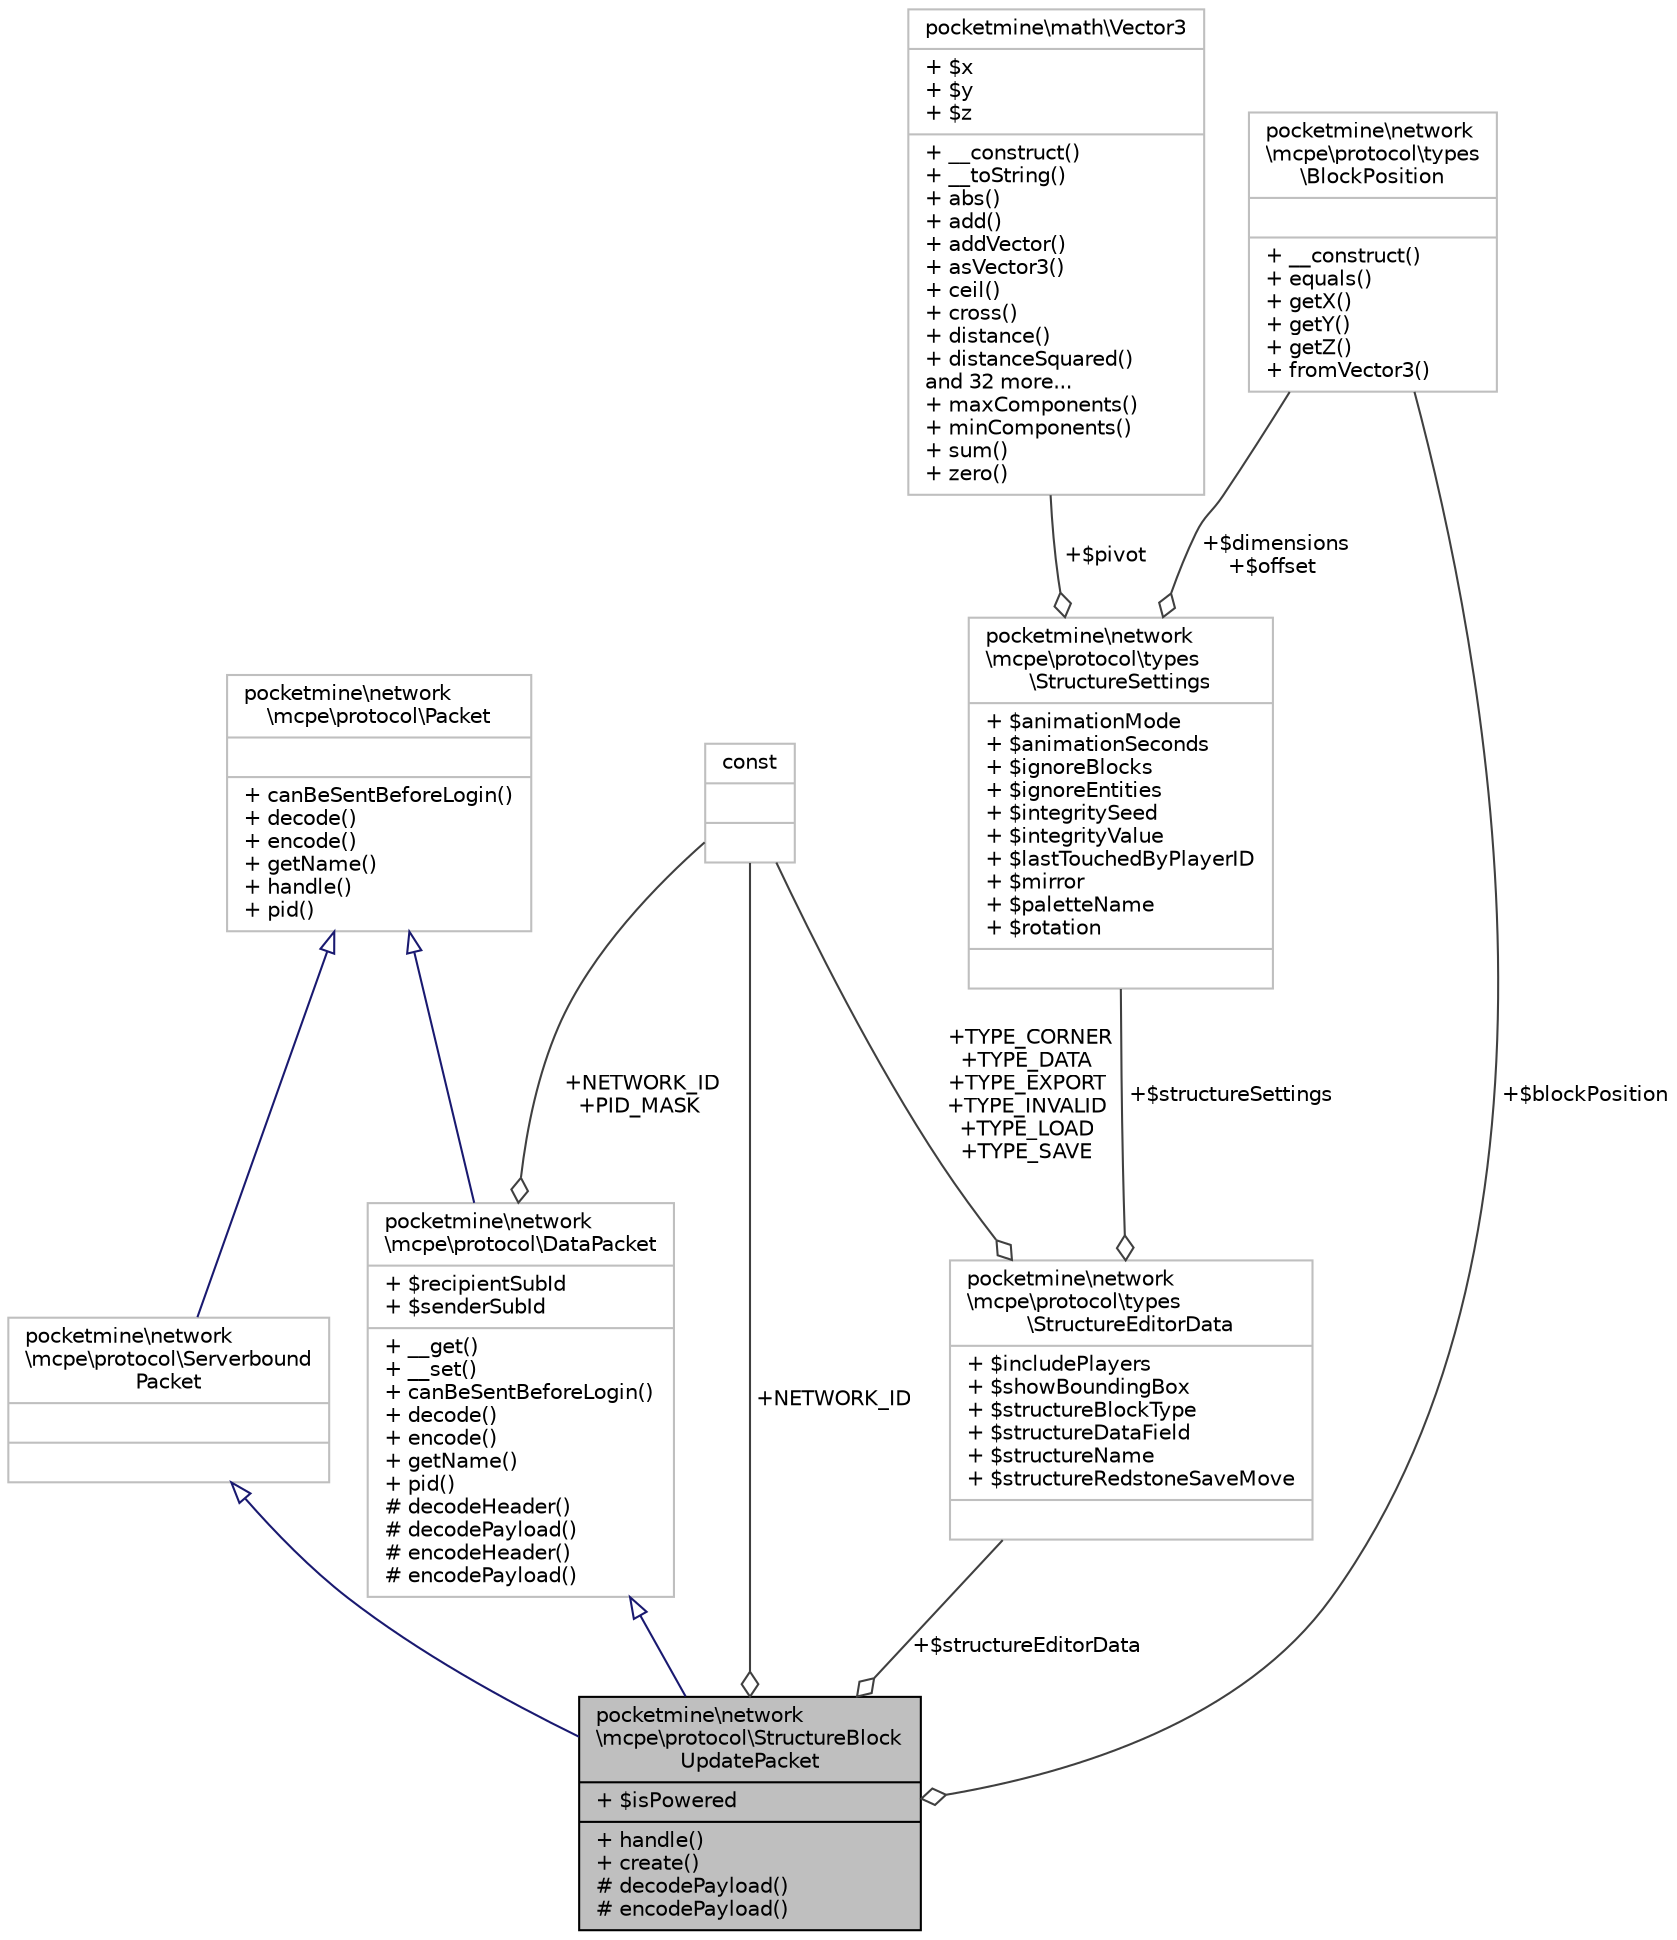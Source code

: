 digraph "pocketmine\network\mcpe\protocol\StructureBlockUpdatePacket"
{
 // INTERACTIVE_SVG=YES
 // LATEX_PDF_SIZE
  edge [fontname="Helvetica",fontsize="10",labelfontname="Helvetica",labelfontsize="10"];
  node [fontname="Helvetica",fontsize="10",shape=record];
  Node1 [label="{pocketmine\\network\l\\mcpe\\protocol\\StructureBlock\lUpdatePacket\n|+ $isPowered\l|+ handle()\l+ create()\l# decodePayload()\l# encodePayload()\l}",height=0.2,width=0.4,color="black", fillcolor="grey75", style="filled", fontcolor="black",tooltip=" "];
  Node2 -> Node1 [dir="back",color="midnightblue",fontsize="10",style="solid",arrowtail="onormal",fontname="Helvetica"];
  Node2 [label="{pocketmine\\network\l\\mcpe\\protocol\\DataPacket\n|+ $recipientSubId\l+ $senderSubId\l|+ __get()\l+ __set()\l+ canBeSentBeforeLogin()\l+ decode()\l+ encode()\l+ getName()\l+ pid()\l# decodeHeader()\l# decodePayload()\l# encodeHeader()\l# encodePayload()\l}",height=0.2,width=0.4,color="grey75", fillcolor="white", style="filled",URL="$d1/ddb/classpocketmine_1_1network_1_1mcpe_1_1protocol_1_1_data_packet.html",tooltip=" "];
  Node3 -> Node2 [dir="back",color="midnightblue",fontsize="10",style="solid",arrowtail="onormal",fontname="Helvetica"];
  Node3 [label="{pocketmine\\network\l\\mcpe\\protocol\\Packet\n||+ canBeSentBeforeLogin()\l+ decode()\l+ encode()\l+ getName()\l+ handle()\l+ pid()\l}",height=0.2,width=0.4,color="grey75", fillcolor="white", style="filled",URL="$d4/d5d/interfacepocketmine_1_1network_1_1mcpe_1_1protocol_1_1_packet.html",tooltip=" "];
  Node4 -> Node2 [color="grey25",fontsize="10",style="solid",label=" +NETWORK_ID\n+PID_MASK" ,arrowhead="odiamond",fontname="Helvetica"];
  Node4 [label="{const\n||}",height=0.2,width=0.4,color="grey75", fillcolor="white", style="filled",tooltip=" "];
  Node5 -> Node1 [dir="back",color="midnightblue",fontsize="10",style="solid",arrowtail="onormal",fontname="Helvetica"];
  Node5 [label="{pocketmine\\network\l\\mcpe\\protocol\\Serverbound\lPacket\n||}",height=0.2,width=0.4,color="grey75", fillcolor="white", style="filled",URL="$dd/de6/interfacepocketmine_1_1network_1_1mcpe_1_1protocol_1_1_serverbound_packet.html",tooltip=" "];
  Node3 -> Node5 [dir="back",color="midnightblue",fontsize="10",style="solid",arrowtail="onormal",fontname="Helvetica"];
  Node4 -> Node1 [color="grey25",fontsize="10",style="solid",label=" +NETWORK_ID" ,arrowhead="odiamond",fontname="Helvetica"];
  Node6 -> Node1 [color="grey25",fontsize="10",style="solid",label=" +$blockPosition" ,arrowhead="odiamond",fontname="Helvetica"];
  Node6 [label="{pocketmine\\network\l\\mcpe\\protocol\\types\l\\BlockPosition\n||+ __construct()\l+ equals()\l+ getX()\l+ getY()\l+ getZ()\l+ fromVector3()\l}",height=0.2,width=0.4,color="grey75", fillcolor="white", style="filled",URL="$d1/d5f/classpocketmine_1_1network_1_1mcpe_1_1protocol_1_1types_1_1_block_position.html",tooltip=" "];
  Node7 -> Node1 [color="grey25",fontsize="10",style="solid",label=" +$structureEditorData" ,arrowhead="odiamond",fontname="Helvetica"];
  Node7 [label="{pocketmine\\network\l\\mcpe\\protocol\\types\l\\StructureEditorData\n|+ $includePlayers\l+ $showBoundingBox\l+ $structureBlockType\l+ $structureDataField\l+ $structureName\l+ $structureRedstoneSaveMove\l|}",height=0.2,width=0.4,color="grey75", fillcolor="white", style="filled",URL="$dd/d9e/classpocketmine_1_1network_1_1mcpe_1_1protocol_1_1types_1_1_structure_editor_data.html",tooltip=" "];
  Node4 -> Node7 [color="grey25",fontsize="10",style="solid",label=" +TYPE_CORNER\n+TYPE_DATA\n+TYPE_EXPORT\n+TYPE_INVALID\n+TYPE_LOAD\n+TYPE_SAVE" ,arrowhead="odiamond",fontname="Helvetica"];
  Node8 -> Node7 [color="grey25",fontsize="10",style="solid",label=" +$structureSettings" ,arrowhead="odiamond",fontname="Helvetica"];
  Node8 [label="{pocketmine\\network\l\\mcpe\\protocol\\types\l\\StructureSettings\n|+ $animationMode\l+ $animationSeconds\l+ $ignoreBlocks\l+ $ignoreEntities\l+ $integritySeed\l+ $integrityValue\l+ $lastTouchedByPlayerID\l+ $mirror\l+ $paletteName\l+ $rotation\l|}",height=0.2,width=0.4,color="grey75", fillcolor="white", style="filled",URL="$d0/d65/classpocketmine_1_1network_1_1mcpe_1_1protocol_1_1types_1_1_structure_settings.html",tooltip=" "];
  Node6 -> Node8 [color="grey25",fontsize="10",style="solid",label=" +$dimensions\n+$offset" ,arrowhead="odiamond",fontname="Helvetica"];
  Node9 -> Node8 [color="grey25",fontsize="10",style="solid",label=" +$pivot" ,arrowhead="odiamond",fontname="Helvetica"];
  Node9 [label="{pocketmine\\math\\Vector3\n|+ $x\l+ $y\l+ $z\l|+ __construct()\l+ __toString()\l+ abs()\l+ add()\l+ addVector()\l+ asVector3()\l+ ceil()\l+ cross()\l+ distance()\l+ distanceSquared()\land 32 more...\l+ maxComponents()\l+ minComponents()\l+ sum()\l+ zero()\l}",height=0.2,width=0.4,color="grey75", fillcolor="white", style="filled",URL="$d2/d90/classpocketmine_1_1math_1_1_vector3.html",tooltip=" "];
}

